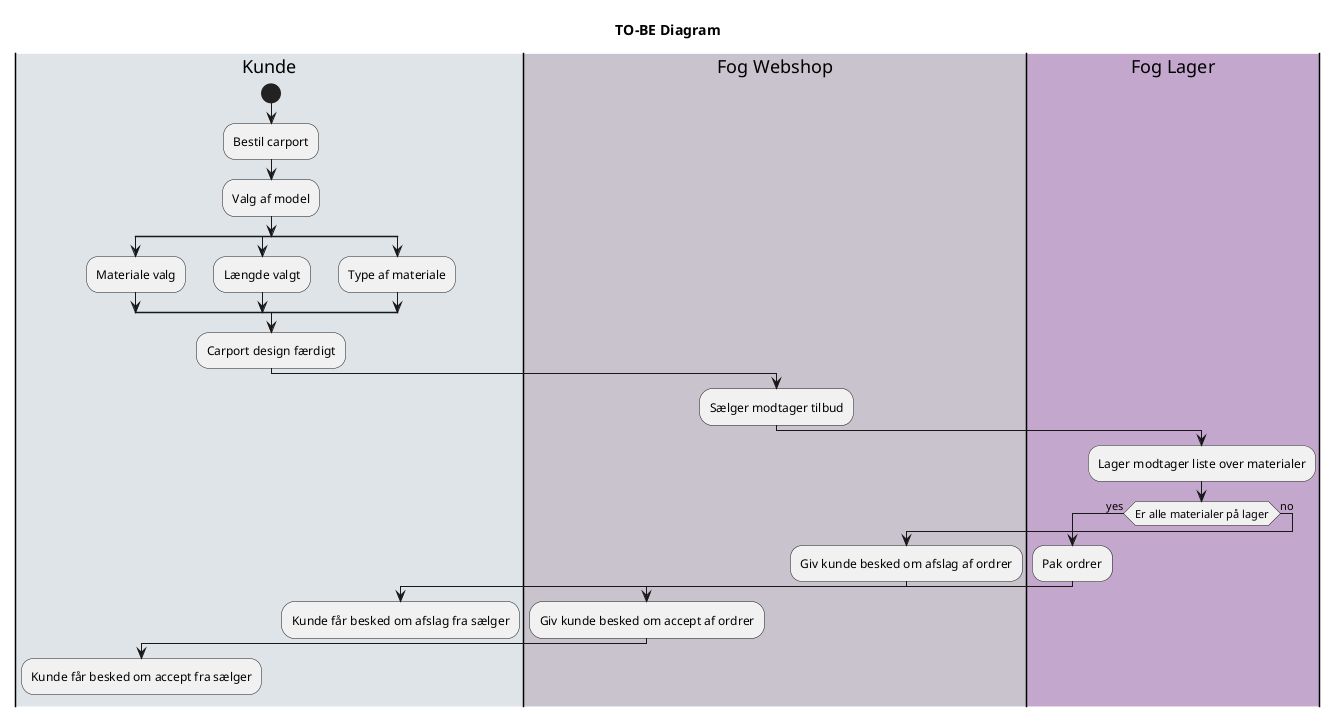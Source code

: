 @startuml
!pragma visma layout smetana
title TO-BE Diagram
|#dee4e8|Kunde|
|#c8c3cd|Fog Webshop|
|#c4a7cd|Fog Lager|

|Kunde|
start
|Kunde|
:Bestil carport;
:Valg af model;
split
:Materiale valg;
split again
:Længde valgt;

split again
:Type af materiale;
split end
:Carport design færdigt;
|Fog Webshop|
:Sælger modtager tilbud;

|Fog Lager|
:Lager modtager liste over materialer;
if (Er alle materialer på lager) then (yes)

|Fog Lager|
:Pak ordrer;

|Fog Webshop|
:Giv kunde besked om accept af ordrer;

|Kunde|
:Kunde får besked om accept fra sælger;

detach
else (no)
|Fog Webshop|



:Giv kunde besked om afslag af ordrer;
|Kunde|
:Kunde får besked om afslag fra sælger;
detach
|Kunde|


@enduml